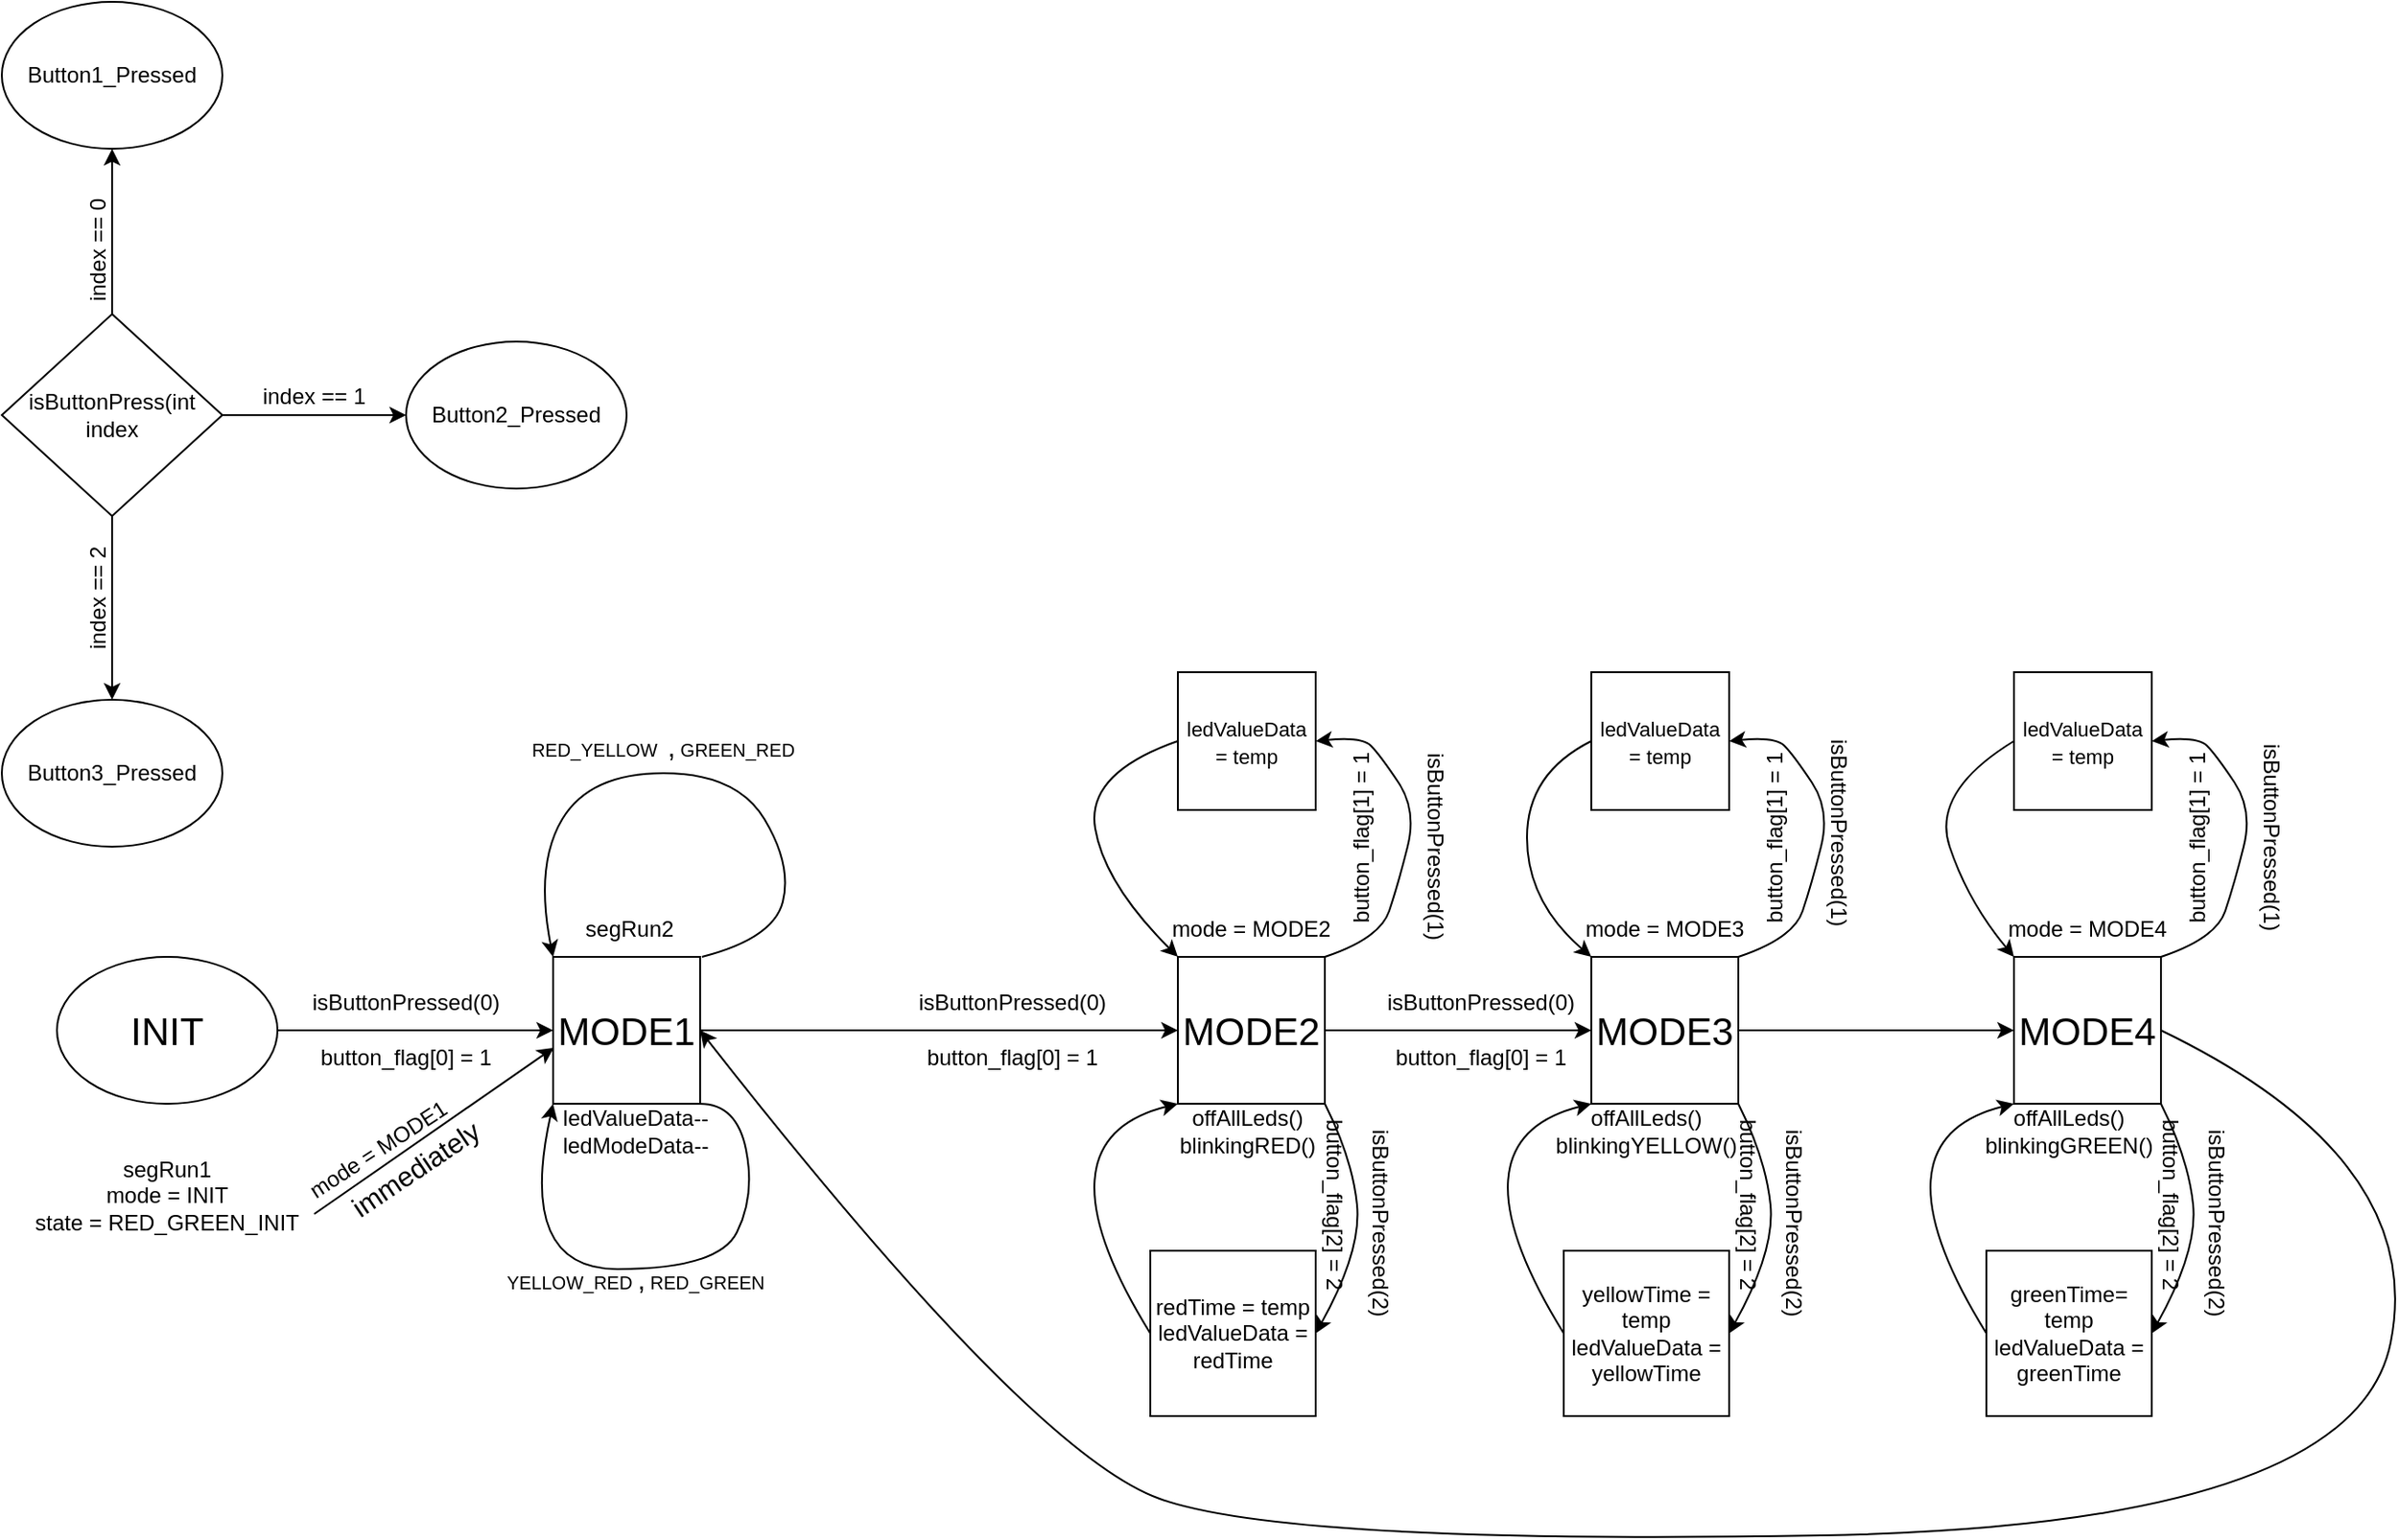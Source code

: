 <mxfile version="24.0.7" type="device">
  <diagram name="Trang-1" id="6-jPcoZ7MqLZY3SkRck6">
    <mxGraphModel dx="885" dy="1633" grid="1" gridSize="10" guides="1" tooltips="1" connect="1" arrows="1" fold="1" page="1" pageScale="1" pageWidth="827" pageHeight="1169" math="0" shadow="0">
      <root>
        <mxCell id="0" />
        <mxCell id="1" parent="0" />
        <mxCell id="4L4OfkhO6QXv4VQEbrI_-3" value="" style="endArrow=classic;html=1;rounded=0;exitX=1;exitY=0.5;exitDx=0;exitDy=0;" edge="1" parent="1">
          <mxGeometry width="50" height="50" relative="1" as="geometry">
            <mxPoint x="190" y="440" as="sourcePoint" />
            <mxPoint x="340" y="440" as="targetPoint" />
          </mxGeometry>
        </mxCell>
        <mxCell id="4L4OfkhO6QXv4VQEbrI_-4" value="&lt;div&gt;segRun1&lt;/div&gt;mode = INIT&lt;div&gt;state = RED_GREEN_INIT&lt;/div&gt;" style="text;html=1;align=center;verticalAlign=middle;whiteSpace=wrap;rounded=0;" vertex="1" parent="1">
          <mxGeometry x="40" y="510" width="180" height="40" as="geometry" />
        </mxCell>
        <mxCell id="4L4OfkhO6QXv4VQEbrI_-5" value="isButtonPressed(0)" style="text;html=1;align=center;verticalAlign=middle;whiteSpace=wrap;rounded=0;" vertex="1" parent="1">
          <mxGeometry x="230" y="410" width="60" height="30" as="geometry" />
        </mxCell>
        <mxCell id="4L4OfkhO6QXv4VQEbrI_-6" value="button_flag[0] = 1" style="text;html=1;align=center;verticalAlign=middle;whiteSpace=wrap;rounded=0;" vertex="1" parent="1">
          <mxGeometry x="210" y="440" width="100" height="30" as="geometry" />
        </mxCell>
        <mxCell id="4L4OfkhO6QXv4VQEbrI_-7" value="&lt;font style=&quot;font-size: 21px;&quot;&gt;INIT&lt;/font&gt;" style="ellipse;whiteSpace=wrap;html=1;" vertex="1" parent="1">
          <mxGeometry x="70" y="400" width="120" height="80" as="geometry" />
        </mxCell>
        <mxCell id="4L4OfkhO6QXv4VQEbrI_-8" value="&lt;font style=&quot;font-size: 21px;&quot;&gt;MODE1&lt;/font&gt;" style="whiteSpace=wrap;html=1;aspect=fixed;" vertex="1" parent="1">
          <mxGeometry x="340" y="400" width="80" height="80" as="geometry" />
        </mxCell>
        <mxCell id="4L4OfkhO6QXv4VQEbrI_-10" value="" style="endArrow=classic;html=1;rounded=0;entryX=0.005;entryY=0.618;entryDx=0;entryDy=0;entryPerimeter=0;" edge="1" parent="1" target="4L4OfkhO6QXv4VQEbrI_-8">
          <mxGeometry width="50" height="50" relative="1" as="geometry">
            <mxPoint x="210" y="540" as="sourcePoint" />
            <mxPoint x="340" y="480" as="targetPoint" />
          </mxGeometry>
        </mxCell>
        <mxCell id="4L4OfkhO6QXv4VQEbrI_-12" value="&lt;font style=&quot;font-size: 15px;&quot;&gt;immediately&lt;/font&gt;" style="text;html=1;align=center;verticalAlign=middle;whiteSpace=wrap;rounded=0;rotation=326;direction=east;" vertex="1" parent="1">
          <mxGeometry x="220" y="500" width="90" height="30" as="geometry" />
        </mxCell>
        <mxCell id="4L4OfkhO6QXv4VQEbrI_-19" value="" style="curved=1;endArrow=classic;html=1;rounded=0;entryX=0;entryY=0;entryDx=0;entryDy=0;" edge="1" parent="1" target="4L4OfkhO6QXv4VQEbrI_-8">
          <mxGeometry width="50" height="50" relative="1" as="geometry">
            <mxPoint x="421" y="400" as="sourcePoint" />
            <mxPoint x="340" y="360" as="targetPoint" />
            <Array as="points">
              <mxPoint x="460" y="390" />
              <mxPoint x="470" y="350" />
              <mxPoint x="440" y="300" />
              <mxPoint x="360" y="300" />
              <mxPoint x="330" y="350" />
            </Array>
          </mxGeometry>
        </mxCell>
        <mxCell id="4L4OfkhO6QXv4VQEbrI_-21" value="&lt;font style=&quot;font-size: 10px;&quot;&gt;RED_YELLOW&amp;nbsp; &lt;/font&gt;&lt;font style=&quot;font-size: 15px;&quot;&gt;,&lt;/font&gt;&lt;font style=&quot;font-size: 10px;&quot;&gt; GREEN_RED&lt;/font&gt;" style="text;html=1;align=center;verticalAlign=middle;whiteSpace=wrap;rounded=0;" vertex="1" parent="1">
          <mxGeometry x="320" y="270" width="160" height="30" as="geometry" />
        </mxCell>
        <mxCell id="4L4OfkhO6QXv4VQEbrI_-24" value="" style="curved=1;endArrow=classic;html=1;rounded=0;" edge="1" parent="1">
          <mxGeometry width="50" height="50" relative="1" as="geometry">
            <mxPoint x="420" y="480" as="sourcePoint" />
            <mxPoint x="340" y="480" as="targetPoint" />
            <Array as="points">
              <mxPoint x="440" y="480" />
              <mxPoint x="450" y="530" />
              <mxPoint x="430" y="570" />
              <mxPoint x="320" y="570" />
            </Array>
          </mxGeometry>
        </mxCell>
        <mxCell id="4L4OfkhO6QXv4VQEbrI_-25" value="&lt;font style=&quot;font-size: 10px;&quot;&gt;YELLOW_RED &lt;/font&gt;&lt;font style=&quot;font-size: 15px;&quot;&gt;,&lt;/font&gt;&lt;font style=&quot;font-size: 10px;&quot;&gt; RED_GREEN&lt;/font&gt;" style="text;html=1;align=center;verticalAlign=middle;whiteSpace=wrap;rounded=0;" vertex="1" parent="1">
          <mxGeometry x="305" y="560" width="160" height="30" as="geometry" />
        </mxCell>
        <mxCell id="4L4OfkhO6QXv4VQEbrI_-26" value="mode = MODE1" style="text;html=1;align=center;verticalAlign=middle;whiteSpace=wrap;rounded=0;rotation=327;" vertex="1" parent="1">
          <mxGeometry x="200" y="490" width="90" height="30" as="geometry" />
        </mxCell>
        <mxCell id="4L4OfkhO6QXv4VQEbrI_-32" value="isButtonPress(int index" style="rhombus;whiteSpace=wrap;html=1;" vertex="1" parent="1">
          <mxGeometry x="40" y="50" width="120" height="110" as="geometry" />
        </mxCell>
        <mxCell id="4L4OfkhO6QXv4VQEbrI_-33" value="" style="endArrow=classic;html=1;rounded=0;exitX=0.5;exitY=0;exitDx=0;exitDy=0;" edge="1" parent="1" source="4L4OfkhO6QXv4VQEbrI_-32">
          <mxGeometry width="50" height="50" relative="1" as="geometry">
            <mxPoint x="480" y="300" as="sourcePoint" />
            <mxPoint x="100" y="-40" as="targetPoint" />
          </mxGeometry>
        </mxCell>
        <mxCell id="4L4OfkhO6QXv4VQEbrI_-34" value="index == 0" style="text;html=1;align=center;verticalAlign=middle;whiteSpace=wrap;rounded=0;direction=east;rotation=270;" vertex="1" parent="1">
          <mxGeometry x="50" width="85" height="30" as="geometry" />
        </mxCell>
        <mxCell id="4L4OfkhO6QXv4VQEbrI_-35" value="Button1_Pressed" style="ellipse;whiteSpace=wrap;html=1;" vertex="1" parent="1">
          <mxGeometry x="40" y="-120" width="120" height="80" as="geometry" />
        </mxCell>
        <mxCell id="4L4OfkhO6QXv4VQEbrI_-37" value="" style="endArrow=classic;html=1;rounded=0;exitX=1;exitY=0.5;exitDx=0;exitDy=0;" edge="1" parent="1" source="4L4OfkhO6QXv4VQEbrI_-32">
          <mxGeometry width="50" height="50" relative="1" as="geometry">
            <mxPoint x="480" y="90" as="sourcePoint" />
            <mxPoint x="260" y="105" as="targetPoint" />
          </mxGeometry>
        </mxCell>
        <mxCell id="4L4OfkhO6QXv4VQEbrI_-38" value="index == 1" style="text;html=1;align=center;verticalAlign=middle;whiteSpace=wrap;rounded=0;" vertex="1" parent="1">
          <mxGeometry x="180" y="80" width="60" height="30" as="geometry" />
        </mxCell>
        <mxCell id="4L4OfkhO6QXv4VQEbrI_-39" value="Button2_Pressed" style="ellipse;whiteSpace=wrap;html=1;" vertex="1" parent="1">
          <mxGeometry x="260" y="65" width="120" height="80" as="geometry" />
        </mxCell>
        <mxCell id="4L4OfkhO6QXv4VQEbrI_-40" value="" style="endArrow=classic;html=1;rounded=0;exitX=0.5;exitY=1;exitDx=0;exitDy=0;entryX=0.5;entryY=0;entryDx=0;entryDy=0;" edge="1" parent="1" source="4L4OfkhO6QXv4VQEbrI_-32" target="4L4OfkhO6QXv4VQEbrI_-43">
          <mxGeometry width="50" height="50" relative="1" as="geometry">
            <mxPoint x="480" y="90" as="sourcePoint" />
            <mxPoint x="100" y="240" as="targetPoint" />
          </mxGeometry>
        </mxCell>
        <mxCell id="4L4OfkhO6QXv4VQEbrI_-41" value="index == 2" style="text;html=1;align=center;verticalAlign=middle;whiteSpace=wrap;rounded=0;rotation=270;" vertex="1" parent="1">
          <mxGeometry x="62.5" y="190" width="60" height="30" as="geometry" />
        </mxCell>
        <mxCell id="4L4OfkhO6QXv4VQEbrI_-43" value="Button3_Pressed" style="ellipse;whiteSpace=wrap;html=1;" vertex="1" parent="1">
          <mxGeometry x="40" y="260" width="120" height="80" as="geometry" />
        </mxCell>
        <mxCell id="4L4OfkhO6QXv4VQEbrI_-44" value="" style="endArrow=classic;html=1;rounded=0;exitX=1;exitY=0.5;exitDx=0;exitDy=0;entryX=0;entryY=0.5;entryDx=0;entryDy=0;" edge="1" parent="1" source="4L4OfkhO6QXv4VQEbrI_-8" target="4L4OfkhO6QXv4VQEbrI_-47">
          <mxGeometry width="50" height="50" relative="1" as="geometry">
            <mxPoint x="480" y="290" as="sourcePoint" />
            <mxPoint x="580" y="440" as="targetPoint" />
          </mxGeometry>
        </mxCell>
        <mxCell id="4L4OfkhO6QXv4VQEbrI_-45" value="isButtonPressed(0)" style="text;html=1;align=center;verticalAlign=middle;whiteSpace=wrap;rounded=0;" vertex="1" parent="1">
          <mxGeometry x="550" y="410" width="80" height="30" as="geometry" />
        </mxCell>
        <mxCell id="4L4OfkhO6QXv4VQEbrI_-46" value="button_flag[0] = 1" style="text;html=1;align=center;verticalAlign=middle;whiteSpace=wrap;rounded=0;" vertex="1" parent="1">
          <mxGeometry x="540" y="440" width="100" height="30" as="geometry" />
        </mxCell>
        <mxCell id="4L4OfkhO6QXv4VQEbrI_-47" value="&lt;font style=&quot;font-size: 21px;&quot;&gt;MODE2&lt;/font&gt;" style="whiteSpace=wrap;html=1;aspect=fixed;" vertex="1" parent="1">
          <mxGeometry x="680" y="400" width="80" height="80" as="geometry" />
        </mxCell>
        <mxCell id="4L4OfkhO6QXv4VQEbrI_-49" value="&amp;nbsp;segRun2" style="text;html=1;align=center;verticalAlign=middle;whiteSpace=wrap;rounded=0;" vertex="1" parent="1">
          <mxGeometry x="350" y="370" width="60" height="30" as="geometry" />
        </mxCell>
        <mxCell id="4L4OfkhO6QXv4VQEbrI_-50" value="ledValueData--&lt;div&gt;ledModeData--&lt;/div&gt;" style="text;html=1;align=center;verticalAlign=middle;whiteSpace=wrap;rounded=0;" vertex="1" parent="1">
          <mxGeometry x="340" y="480" width="90" height="30" as="geometry" />
        </mxCell>
        <mxCell id="4L4OfkhO6QXv4VQEbrI_-53" value="" style="curved=1;endArrow=classic;html=1;rounded=0;exitX=1;exitY=0;exitDx=0;exitDy=0;entryX=1;entryY=0.5;entryDx=0;entryDy=0;" edge="1" parent="1" source="4L4OfkhO6QXv4VQEbrI_-47" target="4L4OfkhO6QXv4VQEbrI_-54">
          <mxGeometry width="50" height="50" relative="1" as="geometry">
            <mxPoint x="580" y="380" as="sourcePoint" />
            <mxPoint x="750" y="280" as="targetPoint" />
            <Array as="points">
              <mxPoint x="790" y="390" />
              <mxPoint x="800" y="360" />
              <mxPoint x="810" y="320" />
              <mxPoint x="790" y="290" />
              <mxPoint x="780" y="280" />
            </Array>
          </mxGeometry>
        </mxCell>
        <mxCell id="4L4OfkhO6QXv4VQEbrI_-54" value="&lt;span style=&quot;font-size: 11px;&quot;&gt;ledValueData = temp&lt;/span&gt;" style="whiteSpace=wrap;html=1;aspect=fixed;" vertex="1" parent="1">
          <mxGeometry x="680" y="245" width="75" height="75" as="geometry" />
        </mxCell>
        <mxCell id="4L4OfkhO6QXv4VQEbrI_-55" value="isButtonPressed(1)" style="text;html=1;align=center;verticalAlign=middle;whiteSpace=wrap;rounded=0;rotation=90;" vertex="1" parent="1">
          <mxGeometry x="790" y="325" width="60" height="30" as="geometry" />
        </mxCell>
        <mxCell id="4L4OfkhO6QXv4VQEbrI_-56" value="mode = MODE2" style="text;html=1;align=center;verticalAlign=middle;whiteSpace=wrap;rounded=0;" vertex="1" parent="1">
          <mxGeometry x="675" y="370" width="90" height="30" as="geometry" />
        </mxCell>
        <mxCell id="4L4OfkhO6QXv4VQEbrI_-57" value="" style="curved=1;endArrow=classic;html=1;rounded=0;entryX=0;entryY=0;entryDx=0;entryDy=0;exitX=0;exitY=0.5;exitDx=0;exitDy=0;" edge="1" parent="1" source="4L4OfkhO6QXv4VQEbrI_-54" target="4L4OfkhO6QXv4VQEbrI_-47">
          <mxGeometry width="50" height="50" relative="1" as="geometry">
            <mxPoint x="590" y="280" as="sourcePoint" />
            <mxPoint x="630" y="330" as="targetPoint" />
            <Array as="points">
              <mxPoint x="630" y="300" />
              <mxPoint x="640" y="360" />
            </Array>
          </mxGeometry>
        </mxCell>
        <mxCell id="4L4OfkhO6QXv4VQEbrI_-59" value="" style="curved=1;endArrow=classic;html=1;rounded=0;entryX=1;entryY=0.5;entryDx=0;entryDy=0;" edge="1" parent="1" target="4L4OfkhO6QXv4VQEbrI_-60">
          <mxGeometry width="50" height="50" relative="1" as="geometry">
            <mxPoint x="760" y="480" as="sourcePoint" />
            <mxPoint x="760" y="560" as="targetPoint" />
            <Array as="points">
              <mxPoint x="775" y="510" />
              <mxPoint x="780" y="560" />
            </Array>
          </mxGeometry>
        </mxCell>
        <mxCell id="4L4OfkhO6QXv4VQEbrI_-60" value="redTime = temp&lt;div&gt;ledValueData = redTime&lt;/div&gt;" style="whiteSpace=wrap;html=1;aspect=fixed;" vertex="1" parent="1">
          <mxGeometry x="665" y="560" width="90" height="90" as="geometry" />
        </mxCell>
        <mxCell id="4L4OfkhO6QXv4VQEbrI_-61" value="" style="curved=1;endArrow=classic;html=1;rounded=0;exitX=0;exitY=0.5;exitDx=0;exitDy=0;entryX=0;entryY=1;entryDx=0;entryDy=0;" edge="1" parent="1" source="4L4OfkhO6QXv4VQEbrI_-60" target="4L4OfkhO6QXv4VQEbrI_-47">
          <mxGeometry width="50" height="50" relative="1" as="geometry">
            <mxPoint x="600" y="550" as="sourcePoint" />
            <mxPoint x="650" y="500" as="targetPoint" />
            <Array as="points">
              <mxPoint x="600" y="500" />
            </Array>
          </mxGeometry>
        </mxCell>
        <mxCell id="4L4OfkhO6QXv4VQEbrI_-62" value="" style="endArrow=classic;html=1;rounded=0;exitX=1;exitY=0.5;exitDx=0;exitDy=0;entryX=0;entryY=0.5;entryDx=0;entryDy=0;" edge="1" parent="1" source="4L4OfkhO6QXv4VQEbrI_-47" target="4L4OfkhO6QXv4VQEbrI_-84">
          <mxGeometry width="50" height="50" relative="1" as="geometry">
            <mxPoint x="820" y="450" as="sourcePoint" />
            <mxPoint x="900" y="440" as="targetPoint" />
          </mxGeometry>
        </mxCell>
        <mxCell id="4L4OfkhO6QXv4VQEbrI_-63" value="isButtonPressed(0)" style="text;html=1;align=center;verticalAlign=middle;whiteSpace=wrap;rounded=0;" vertex="1" parent="1">
          <mxGeometry x="790" y="410" width="110" height="30" as="geometry" />
        </mxCell>
        <mxCell id="4L4OfkhO6QXv4VQEbrI_-64" value="isButtonPressed(2)" style="text;html=1;align=center;verticalAlign=middle;whiteSpace=wrap;rounded=0;rotation=90;" vertex="1" parent="1">
          <mxGeometry x="740" y="530" width="100" height="30" as="geometry" />
        </mxCell>
        <mxCell id="4L4OfkhO6QXv4VQEbrI_-65" value="button_flag[1] = 1" style="text;html=1;align=center;verticalAlign=middle;whiteSpace=wrap;rounded=0;rotation=270;" vertex="1" parent="1">
          <mxGeometry x="730" y="320" width="100" height="30" as="geometry" />
        </mxCell>
        <mxCell id="4L4OfkhO6QXv4VQEbrI_-66" value="button_flag[2] = 2" style="text;html=1;align=center;verticalAlign=middle;whiteSpace=wrap;rounded=0;rotation=90;" vertex="1" parent="1">
          <mxGeometry x="710" y="520" width="110" height="30" as="geometry" />
        </mxCell>
        <mxCell id="4L4OfkhO6QXv4VQEbrI_-68" value="button_flag[0] = 1" style="text;html=1;align=center;verticalAlign=middle;whiteSpace=wrap;rounded=0;" vertex="1" parent="1">
          <mxGeometry x="790" y="440" width="110" height="30" as="geometry" />
        </mxCell>
        <mxCell id="4L4OfkhO6QXv4VQEbrI_-71" value="offAllLeds()&lt;div&gt;blinkingRED()&lt;/div&gt;" style="text;html=1;align=center;verticalAlign=middle;whiteSpace=wrap;rounded=0;" vertex="1" parent="1">
          <mxGeometry x="672.5" y="480" width="90" height="30" as="geometry" />
        </mxCell>
        <mxCell id="4L4OfkhO6QXv4VQEbrI_-84" value="&lt;font style=&quot;font-size: 21px;&quot;&gt;MODE3&lt;/font&gt;" style="whiteSpace=wrap;html=1;aspect=fixed;" vertex="1" parent="1">
          <mxGeometry x="905" y="400" width="80" height="80" as="geometry" />
        </mxCell>
        <mxCell id="4L4OfkhO6QXv4VQEbrI_-85" value="" style="curved=1;endArrow=classic;html=1;rounded=0;exitX=1;exitY=0;exitDx=0;exitDy=0;entryX=1;entryY=0.5;entryDx=0;entryDy=0;" edge="1" parent="1" source="4L4OfkhO6QXv4VQEbrI_-84" target="4L4OfkhO6QXv4VQEbrI_-86">
          <mxGeometry width="50" height="50" relative="1" as="geometry">
            <mxPoint x="805" y="380" as="sourcePoint" />
            <mxPoint x="975" y="280" as="targetPoint" />
            <Array as="points">
              <mxPoint x="1015" y="390" />
              <mxPoint x="1025" y="360" />
              <mxPoint x="1035" y="320" />
              <mxPoint x="1015" y="290" />
              <mxPoint x="1005" y="280" />
            </Array>
          </mxGeometry>
        </mxCell>
        <mxCell id="4L4OfkhO6QXv4VQEbrI_-86" value="&lt;span style=&quot;font-size: 11px;&quot;&gt;ledValueData = temp&lt;/span&gt;" style="whiteSpace=wrap;html=1;aspect=fixed;" vertex="1" parent="1">
          <mxGeometry x="905" y="245" width="75" height="75" as="geometry" />
        </mxCell>
        <mxCell id="4L4OfkhO6QXv4VQEbrI_-87" value="isButtonPressed(1)" style="text;html=1;align=center;verticalAlign=middle;whiteSpace=wrap;rounded=0;rotation=90;" vertex="1" parent="1">
          <mxGeometry x="1010" y="317.5" width="60" height="30" as="geometry" />
        </mxCell>
        <mxCell id="4L4OfkhO6QXv4VQEbrI_-88" value="mode = MODE3" style="text;html=1;align=center;verticalAlign=middle;whiteSpace=wrap;rounded=0;" vertex="1" parent="1">
          <mxGeometry x="900" y="370" width="90" height="30" as="geometry" />
        </mxCell>
        <mxCell id="4L4OfkhO6QXv4VQEbrI_-89" value="" style="curved=1;endArrow=classic;html=1;rounded=0;entryX=0;entryY=0;entryDx=0;entryDy=0;exitX=0;exitY=0.5;exitDx=0;exitDy=0;" edge="1" parent="1" source="4L4OfkhO6QXv4VQEbrI_-86" target="4L4OfkhO6QXv4VQEbrI_-84">
          <mxGeometry width="50" height="50" relative="1" as="geometry">
            <mxPoint x="810" y="272.5" as="sourcePoint" />
            <mxPoint x="850" y="322.5" as="targetPoint" />
            <Array as="points">
              <mxPoint x="870" y="300" />
              <mxPoint x="870" y="370" />
            </Array>
          </mxGeometry>
        </mxCell>
        <mxCell id="4L4OfkhO6QXv4VQEbrI_-90" value="" style="curved=1;endArrow=classic;html=1;rounded=0;entryX=1;entryY=0.5;entryDx=0;entryDy=0;" edge="1" parent="1" target="4L4OfkhO6QXv4VQEbrI_-91">
          <mxGeometry width="50" height="50" relative="1" as="geometry">
            <mxPoint x="985" y="480" as="sourcePoint" />
            <mxPoint x="985" y="560" as="targetPoint" />
            <Array as="points">
              <mxPoint x="1000" y="510" />
              <mxPoint x="1005" y="560" />
            </Array>
          </mxGeometry>
        </mxCell>
        <mxCell id="4L4OfkhO6QXv4VQEbrI_-91" value="yellowTime = temp&lt;div&gt;ledValueData = yellowTime&lt;/div&gt;" style="whiteSpace=wrap;html=1;aspect=fixed;" vertex="1" parent="1">
          <mxGeometry x="890" y="560" width="90" height="90" as="geometry" />
        </mxCell>
        <mxCell id="4L4OfkhO6QXv4VQEbrI_-92" value="isButtonPressed(2)" style="text;html=1;align=center;verticalAlign=middle;whiteSpace=wrap;rounded=0;rotation=90;" vertex="1" parent="1">
          <mxGeometry x="965" y="530" width="100" height="30" as="geometry" />
        </mxCell>
        <mxCell id="4L4OfkhO6QXv4VQEbrI_-93" value="button_flag[1] = 1" style="text;html=1;align=center;verticalAlign=middle;whiteSpace=wrap;rounded=0;rotation=270;" vertex="1" parent="1">
          <mxGeometry x="955" y="320" width="100" height="30" as="geometry" />
        </mxCell>
        <mxCell id="4L4OfkhO6QXv4VQEbrI_-94" value="button_flag[2] = 2" style="text;html=1;align=center;verticalAlign=middle;whiteSpace=wrap;rounded=0;rotation=90;" vertex="1" parent="1">
          <mxGeometry x="935" y="520" width="110" height="30" as="geometry" />
        </mxCell>
        <mxCell id="4L4OfkhO6QXv4VQEbrI_-95" value="offAllLeds()&lt;div&gt;blinkingYELLOW()&lt;/div&gt;" style="text;html=1;align=center;verticalAlign=middle;whiteSpace=wrap;rounded=0;" vertex="1" parent="1">
          <mxGeometry x="890" y="480" width="90" height="30" as="geometry" />
        </mxCell>
        <mxCell id="4L4OfkhO6QXv4VQEbrI_-96" value="" style="curved=1;endArrow=classic;html=1;rounded=0;exitX=0;exitY=0.5;exitDx=0;exitDy=0;entryX=0;entryY=1;entryDx=0;entryDy=0;" edge="1" parent="1">
          <mxGeometry width="50" height="50" relative="1" as="geometry">
            <mxPoint x="890" y="605" as="sourcePoint" />
            <mxPoint x="905" y="480" as="targetPoint" />
            <Array as="points">
              <mxPoint x="825" y="500" />
            </Array>
          </mxGeometry>
        </mxCell>
        <mxCell id="4L4OfkhO6QXv4VQEbrI_-97" value="&lt;font style=&quot;font-size: 21px;&quot;&gt;MODE4&lt;/font&gt;" style="whiteSpace=wrap;html=1;aspect=fixed;" vertex="1" parent="1">
          <mxGeometry x="1135" y="400" width="80" height="80" as="geometry" />
        </mxCell>
        <mxCell id="4L4OfkhO6QXv4VQEbrI_-98" value="" style="curved=1;endArrow=classic;html=1;rounded=0;exitX=1;exitY=0;exitDx=0;exitDy=0;entryX=1;entryY=0.5;entryDx=0;entryDy=0;" edge="1" parent="1" source="4L4OfkhO6QXv4VQEbrI_-97" target="4L4OfkhO6QXv4VQEbrI_-99">
          <mxGeometry width="50" height="50" relative="1" as="geometry">
            <mxPoint x="1035" y="380" as="sourcePoint" />
            <mxPoint x="1205" y="280" as="targetPoint" />
            <Array as="points">
              <mxPoint x="1245" y="390" />
              <mxPoint x="1255" y="360" />
              <mxPoint x="1265" y="320" />
              <mxPoint x="1245" y="290" />
              <mxPoint x="1235" y="280" />
            </Array>
          </mxGeometry>
        </mxCell>
        <mxCell id="4L4OfkhO6QXv4VQEbrI_-99" value="&lt;span style=&quot;font-size: 11px;&quot;&gt;ledValueData = temp&lt;/span&gt;" style="whiteSpace=wrap;html=1;aspect=fixed;" vertex="1" parent="1">
          <mxGeometry x="1135" y="245" width="75" height="75" as="geometry" />
        </mxCell>
        <mxCell id="4L4OfkhO6QXv4VQEbrI_-100" value="mode = MODE4" style="text;html=1;align=center;verticalAlign=middle;whiteSpace=wrap;rounded=0;" vertex="1" parent="1">
          <mxGeometry x="1130" y="370" width="90" height="30" as="geometry" />
        </mxCell>
        <mxCell id="4L4OfkhO6QXv4VQEbrI_-101" value="" style="curved=1;endArrow=classic;html=1;rounded=0;entryX=0;entryY=0;entryDx=0;entryDy=0;exitX=0;exitY=0.5;exitDx=0;exitDy=0;" edge="1" parent="1" source="4L4OfkhO6QXv4VQEbrI_-99" target="4L4OfkhO6QXv4VQEbrI_-97">
          <mxGeometry width="50" height="50" relative="1" as="geometry">
            <mxPoint x="1045" y="280" as="sourcePoint" />
            <mxPoint x="1085" y="330" as="targetPoint" />
            <Array as="points">
              <mxPoint x="1090" y="310" />
              <mxPoint x="1110" y="370" />
            </Array>
          </mxGeometry>
        </mxCell>
        <mxCell id="4L4OfkhO6QXv4VQEbrI_-102" value="" style="curved=1;endArrow=classic;html=1;rounded=0;entryX=1;entryY=0.5;entryDx=0;entryDy=0;" edge="1" parent="1" target="4L4OfkhO6QXv4VQEbrI_-103">
          <mxGeometry width="50" height="50" relative="1" as="geometry">
            <mxPoint x="1215" y="480" as="sourcePoint" />
            <mxPoint x="1215" y="560" as="targetPoint" />
            <Array as="points">
              <mxPoint x="1230" y="510" />
              <mxPoint x="1235" y="560" />
            </Array>
          </mxGeometry>
        </mxCell>
        <mxCell id="4L4OfkhO6QXv4VQEbrI_-103" value="greenTime= temp&lt;div&gt;ledValueData = greenTime&lt;/div&gt;" style="whiteSpace=wrap;html=1;aspect=fixed;" vertex="1" parent="1">
          <mxGeometry x="1120" y="560" width="90" height="90" as="geometry" />
        </mxCell>
        <mxCell id="4L4OfkhO6QXv4VQEbrI_-104" value="" style="curved=1;endArrow=classic;html=1;rounded=0;exitX=0;exitY=0.5;exitDx=0;exitDy=0;entryX=0;entryY=1;entryDx=0;entryDy=0;" edge="1" parent="1" source="4L4OfkhO6QXv4VQEbrI_-103" target="4L4OfkhO6QXv4VQEbrI_-97">
          <mxGeometry width="50" height="50" relative="1" as="geometry">
            <mxPoint x="1055" y="550" as="sourcePoint" />
            <mxPoint x="1105" y="500" as="targetPoint" />
            <Array as="points">
              <mxPoint x="1055" y="500" />
            </Array>
          </mxGeometry>
        </mxCell>
        <mxCell id="4L4OfkhO6QXv4VQEbrI_-105" value="isButtonPressed(2)" style="text;html=1;align=center;verticalAlign=middle;whiteSpace=wrap;rounded=0;rotation=90;" vertex="1" parent="1">
          <mxGeometry x="1195" y="530" width="100" height="30" as="geometry" />
        </mxCell>
        <mxCell id="4L4OfkhO6QXv4VQEbrI_-106" value="button_flag[1] = 1" style="text;html=1;align=center;verticalAlign=middle;whiteSpace=wrap;rounded=0;rotation=270;" vertex="1" parent="1">
          <mxGeometry x="1185" y="320" width="100" height="30" as="geometry" />
        </mxCell>
        <mxCell id="4L4OfkhO6QXv4VQEbrI_-107" value="button_flag[2] = 2" style="text;html=1;align=center;verticalAlign=middle;whiteSpace=wrap;rounded=0;rotation=90;" vertex="1" parent="1">
          <mxGeometry x="1165" y="520" width="110" height="30" as="geometry" />
        </mxCell>
        <mxCell id="4L4OfkhO6QXv4VQEbrI_-108" value="offAllLeds()&lt;div&gt;blinkingGREEN()&lt;/div&gt;" style="text;html=1;align=center;verticalAlign=middle;whiteSpace=wrap;rounded=0;" vertex="1" parent="1">
          <mxGeometry x="1120" y="480" width="90" height="30" as="geometry" />
        </mxCell>
        <mxCell id="4L4OfkhO6QXv4VQEbrI_-110" value="" style="endArrow=classic;html=1;rounded=0;exitX=1;exitY=0.5;exitDx=0;exitDy=0;entryX=0;entryY=0.5;entryDx=0;entryDy=0;" edge="1" parent="1" source="4L4OfkhO6QXv4VQEbrI_-84" target="4L4OfkhO6QXv4VQEbrI_-97">
          <mxGeometry width="50" height="50" relative="1" as="geometry">
            <mxPoint x="970" y="450" as="sourcePoint" />
            <mxPoint x="1020" y="400" as="targetPoint" />
          </mxGeometry>
        </mxCell>
        <mxCell id="4L4OfkhO6QXv4VQEbrI_-111" value="isButtonPressed(1)" style="text;html=1;align=center;verticalAlign=middle;whiteSpace=wrap;rounded=0;rotation=90;" vertex="1" parent="1">
          <mxGeometry x="1220" y="320" width="110" height="30" as="geometry" />
        </mxCell>
        <mxCell id="4L4OfkhO6QXv4VQEbrI_-112" value="" style="curved=1;endArrow=classic;html=1;rounded=0;exitX=1;exitY=0.5;exitDx=0;exitDy=0;" edge="1" parent="1" source="4L4OfkhO6QXv4VQEbrI_-97">
          <mxGeometry width="50" height="50" relative="1" as="geometry">
            <mxPoint x="1216" y="480" as="sourcePoint" />
            <mxPoint x="420" y="440" as="targetPoint" />
            <Array as="points">
              <mxPoint x="1360" y="510" />
              <mxPoint x="1320" y="710" />
              <mxPoint x="740" y="720" />
              <mxPoint x="600" y="670" />
            </Array>
          </mxGeometry>
        </mxCell>
      </root>
    </mxGraphModel>
  </diagram>
</mxfile>
